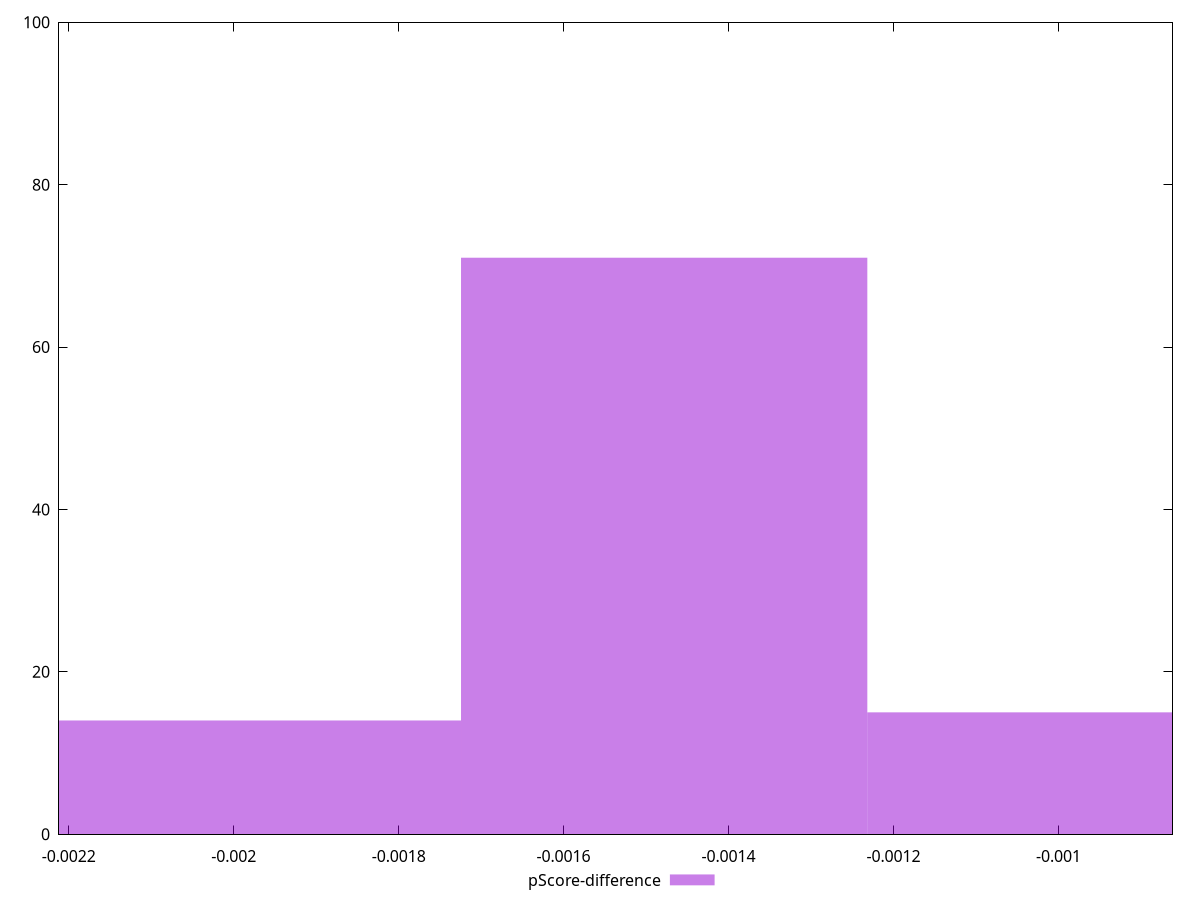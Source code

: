 reset

$pScoreDifference <<EOF
-0.000985373375771074 15
-0.001478060063656611 71
-0.001970746751542148 14
EOF

set key outside below
set boxwidth 0.000492686687885537
set xrange [-0.0022118867553135857:-0.0008616716816181036]
set yrange [0:100]
set trange [0:100]
set style fill transparent solid 0.5 noborder
set terminal svg size 640, 490 enhanced background rgb 'white'
set output "reports/report_00031_2021-02-24T23-18-18.084Z/mainthread-work-breakdown/samples/agenda/pScore-difference/histogram.svg"

plot $pScoreDifference title "pScore-difference" with boxes

reset
